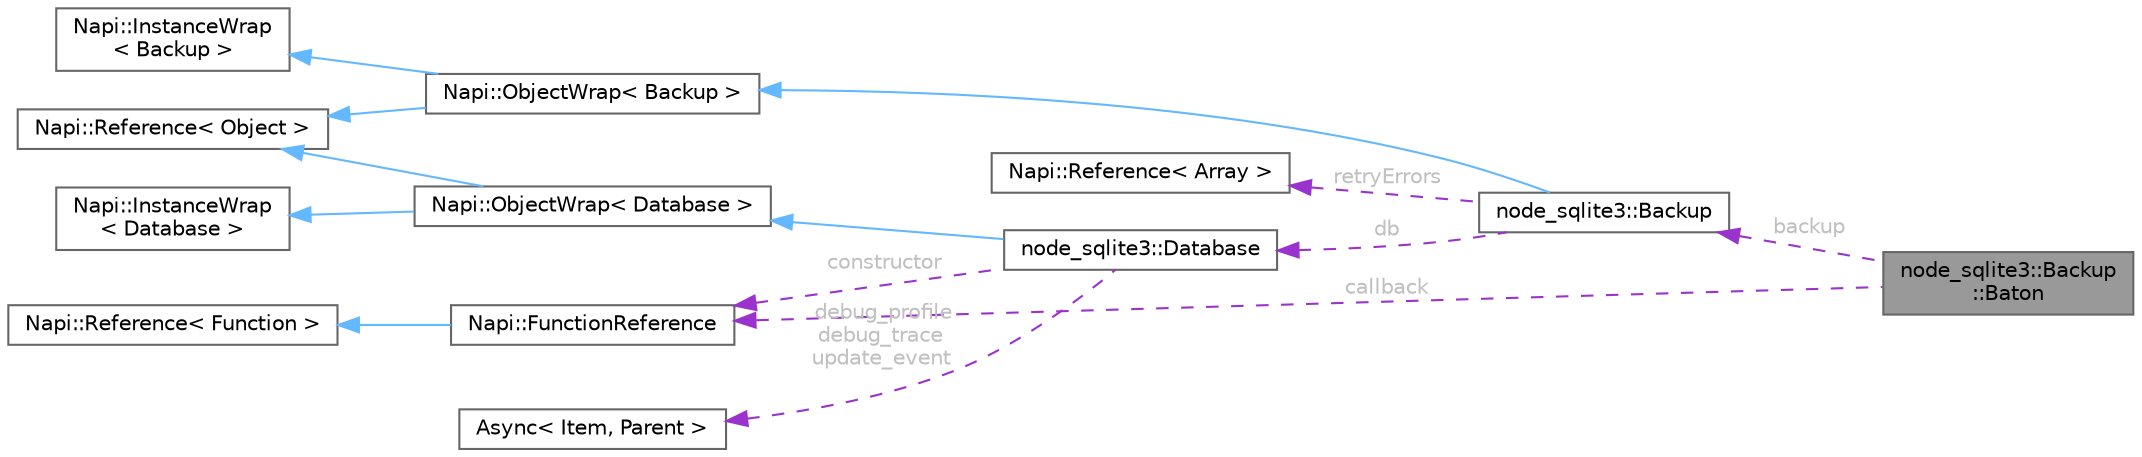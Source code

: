 digraph "node_sqlite3::Backup::Baton"
{
 // LATEX_PDF_SIZE
  bgcolor="transparent";
  edge [fontname=Helvetica,fontsize=10,labelfontname=Helvetica,labelfontsize=10];
  node [fontname=Helvetica,fontsize=10,shape=box,height=0.2,width=0.4];
  rankdir="LR";
  Node1 [id="Node000001",label="node_sqlite3::Backup\l::Baton",height=0.2,width=0.4,color="gray40", fillcolor="grey60", style="filled", fontcolor="black",tooltip=" "];
  Node2 -> Node1 [id="edge27_Node000001_Node000002",dir="back",color="darkorchid3",style="dashed",tooltip=" ",label=" backup",fontcolor="grey" ];
  Node2 [id="Node000002",label="node_sqlite3::Backup",height=0.2,width=0.4,color="gray40", fillcolor="white", style="filled",URL="$classnode__sqlite3_1_1_backup.html",tooltip=" "];
  Node3 -> Node2 [id="edge28_Node000002_Node000003",dir="back",color="steelblue1",style="solid",tooltip=" "];
  Node3 [id="Node000003",label="Napi::ObjectWrap\< Backup \>",height=0.2,width=0.4,color="gray40", fillcolor="white", style="filled",URL="$class_napi_1_1_object_wrap.html",tooltip=" "];
  Node4 -> Node3 [id="edge29_Node000003_Node000004",dir="back",color="steelblue1",style="solid",tooltip=" "];
  Node4 [id="Node000004",label="Napi::InstanceWrap\l\< Backup \>",height=0.2,width=0.4,color="gray40", fillcolor="white", style="filled",URL="$class_napi_1_1_instance_wrap.html",tooltip=" "];
  Node5 -> Node3 [id="edge30_Node000003_Node000005",dir="back",color="steelblue1",style="solid",tooltip=" "];
  Node5 [id="Node000005",label="Napi::Reference\< Object \>",height=0.2,width=0.4,color="gray40", fillcolor="white", style="filled",URL="$class_napi_1_1_reference.html",tooltip=" "];
  Node6 -> Node2 [id="edge31_Node000002_Node000006",dir="back",color="darkorchid3",style="dashed",tooltip=" ",label=" db",fontcolor="grey" ];
  Node6 [id="Node000006",label="node_sqlite3::Database",height=0.2,width=0.4,color="gray40", fillcolor="white", style="filled",URL="$classnode__sqlite3_1_1_database.html",tooltip=" "];
  Node7 -> Node6 [id="edge32_Node000006_Node000007",dir="back",color="steelblue1",style="solid",tooltip=" "];
  Node7 [id="Node000007",label="Napi::ObjectWrap\< Database \>",height=0.2,width=0.4,color="gray40", fillcolor="white", style="filled",URL="$class_napi_1_1_object_wrap.html",tooltip=" "];
  Node8 -> Node7 [id="edge33_Node000007_Node000008",dir="back",color="steelblue1",style="solid",tooltip=" "];
  Node8 [id="Node000008",label="Napi::InstanceWrap\l\< Database \>",height=0.2,width=0.4,color="gray40", fillcolor="white", style="filled",URL="$class_napi_1_1_instance_wrap.html",tooltip=" "];
  Node5 -> Node7 [id="edge34_Node000007_Node000005",dir="back",color="steelblue1",style="solid",tooltip=" "];
  Node9 -> Node6 [id="edge35_Node000006_Node000009",dir="back",color="darkorchid3",style="dashed",tooltip=" ",label=" constructor",fontcolor="grey" ];
  Node9 [id="Node000009",label="Napi::FunctionReference",height=0.2,width=0.4,color="gray40", fillcolor="white", style="filled",URL="$class_napi_1_1_function_reference.html",tooltip=" "];
  Node10 -> Node9 [id="edge36_Node000009_Node000010",dir="back",color="steelblue1",style="solid",tooltip=" "];
  Node10 [id="Node000010",label="Napi::Reference\< Function \>",height=0.2,width=0.4,color="gray40", fillcolor="white", style="filled",URL="$class_napi_1_1_reference.html",tooltip=" "];
  Node11 -> Node6 [id="edge37_Node000006_Node000011",dir="back",color="darkorchid3",style="dashed",tooltip=" ",label=" debug_profile\ndebug_trace\nupdate_event",fontcolor="grey" ];
  Node11 [id="Node000011",label="Async\< Item, Parent \>",height=0.2,width=0.4,color="gray40", fillcolor="white", style="filled",URL="$class_async.html",tooltip=" "];
  Node12 -> Node2 [id="edge38_Node000002_Node000012",dir="back",color="darkorchid3",style="dashed",tooltip=" ",label=" retryErrors",fontcolor="grey" ];
  Node12 [id="Node000012",label="Napi::Reference\< Array \>",height=0.2,width=0.4,color="gray40", fillcolor="white", style="filled",URL="$class_napi_1_1_reference.html",tooltip=" "];
  Node9 -> Node1 [id="edge39_Node000001_Node000009",dir="back",color="darkorchid3",style="dashed",tooltip=" ",label=" callback",fontcolor="grey" ];
}

